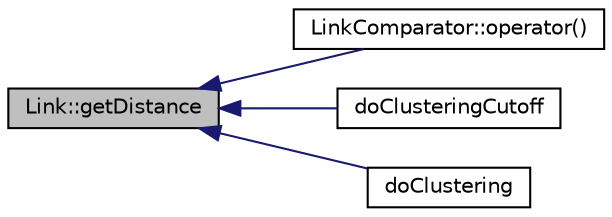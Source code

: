 digraph G
{
  edge [fontname="Helvetica",fontsize="10",labelfontname="Helvetica",labelfontsize="10"];
  node [fontname="Helvetica",fontsize="10",shape=record];
  rankdir="LR";
  Node1 [label="Link::getDistance",height=0.2,width=0.4,color="black", fillcolor="grey75", style="filled" fontcolor="black"];
  Node1 -> Node2 [dir="back",color="midnightblue",fontsize="10",style="solid",fontname="Helvetica"];
  Node2 [label="LinkComparator::operator()",height=0.2,width=0.4,color="black", fillcolor="white", style="filled",URL="$dc/d48/classLinkComparator.html#aadfeebd4979436ada2aeabf16010fc07"];
  Node1 -> Node3 [dir="back",color="midnightblue",fontsize="10",style="solid",fontname="Helvetica"];
  Node3 [label="doClusteringCutoff",height=0.2,width=0.4,color="black", fillcolor="white", style="filled",URL="$df/d0a/main_8cpp.html#ac32c8861b506d99f8ada5f3b1af66753"];
  Node1 -> Node4 [dir="back",color="midnightblue",fontsize="10",style="solid",fontname="Helvetica"];
  Node4 [label="doClustering",height=0.2,width=0.4,color="black", fillcolor="white", style="filled",URL="$df/d0a/main_8cpp.html#a880232b566ecbb52a04f03e5bd9773aa"];
}
